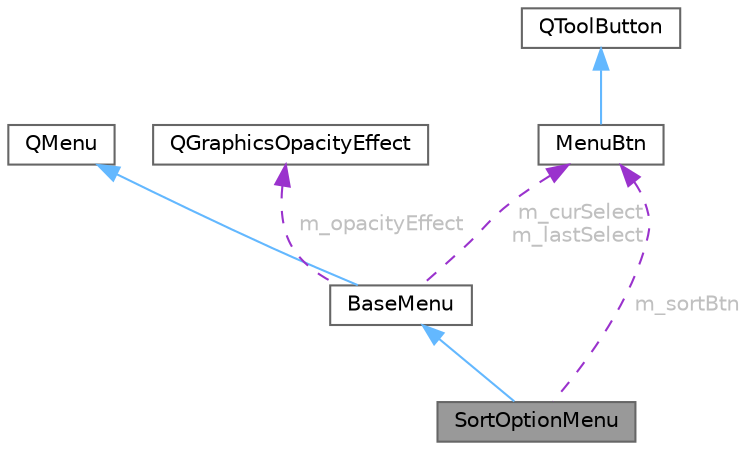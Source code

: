 digraph "SortOptionMenu"
{
 // LATEX_PDF_SIZE
  bgcolor="transparent";
  edge [fontname=Helvetica,fontsize=10,labelfontname=Helvetica,labelfontsize=10];
  node [fontname=Helvetica,fontsize=10,shape=box,height=0.2,width=0.4];
  Node1 [id="Node000001",label="SortOptionMenu",height=0.2,width=0.4,color="gray40", fillcolor="grey60", style="filled", fontcolor="black",tooltip="歌曲排序选项菜单类，继承自 BaseMenu，提供多种排序方式"];
  Node2 -> Node1 [id="edge1_Node000001_Node000002",dir="back",color="steelblue1",style="solid",tooltip=" "];
  Node2 [id="Node000002",label="BaseMenu",height=0.2,width=0.4,color="gray40", fillcolor="white", style="filled",URL="$class_base_menu.html",tooltip="菜单基类，继承自 QMenu，提供阴影、动画和悬停状态管理功能"];
  Node3 -> Node2 [id="edge2_Node000002_Node000003",dir="back",color="steelblue1",style="solid",tooltip=" "];
  Node3 [id="Node000003",label="QMenu",height=0.2,width=0.4,color="gray40", fillcolor="white", style="filled",tooltip=" "];
  Node4 -> Node2 [id="edge3_Node000002_Node000004",dir="back",color="darkorchid3",style="dashed",tooltip=" ",label=" m_curSelect\nm_lastSelect",fontcolor="grey" ];
  Node4 [id="Node000004",label="MenuBtn",height=0.2,width=0.4,color="gray40", fillcolor="white", style="filled",URL="$class_menu_btn.html",tooltip="自定义菜单按钮类，继承自 QToolButton，支持图标切换和事件过滤"];
  Node5 -> Node4 [id="edge4_Node000004_Node000005",dir="back",color="steelblue1",style="solid",tooltip=" "];
  Node5 [id="Node000005",label="QToolButton",height=0.2,width=0.4,color="gray40", fillcolor="white", style="filled",URL="$class_q_tool_button.html",tooltip="工具按钮类"];
  Node6 -> Node2 [id="edge5_Node000002_Node000006",dir="back",color="darkorchid3",style="dashed",tooltip=" ",label=" m_opacityEffect",fontcolor="grey" ];
  Node6 [id="Node000006",label="QGraphicsOpacityEffect",height=0.2,width=0.4,color="gray40", fillcolor="white", style="filled",URL="$class_q_graphics_opacity_effect.html",tooltip="图形透明效果类"];
  Node4 -> Node1 [id="edge6_Node000001_Node000004",dir="back",color="darkorchid3",style="dashed",tooltip=" ",label=" m_sortBtn",fontcolor="grey" ];
}
